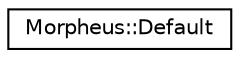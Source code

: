 digraph "Graphical Class Hierarchy"
{
 // LATEX_PDF_SIZE
  edge [fontname="Helvetica",fontsize="10",labelfontname="Helvetica",labelfontsize="10"];
  node [fontname="Helvetica",fontsize="10",shape=record];
  rankdir="LR";
  Node0 [label="Morpheus::Default",height=0.2,width=0.4,color="black", fillcolor="white", style="filled",URL="$structMorpheus_1_1Default.html",tooltip="A Default tag is used to denote the use of default types."];
}
